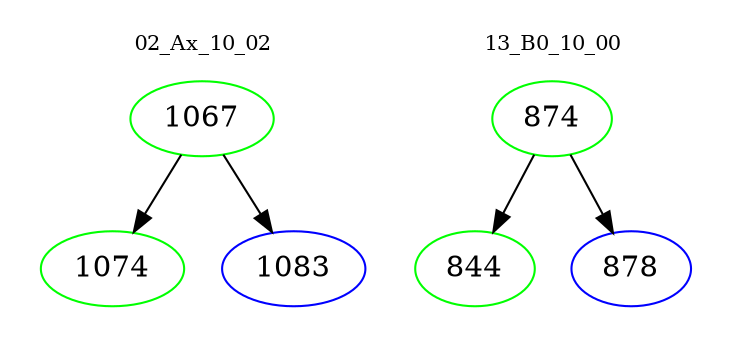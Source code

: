 digraph{
subgraph cluster_0 {
color = white
label = "02_Ax_10_02";
fontsize=10;
T0_1067 [label="1067", color="green"]
T0_1067 -> T0_1074 [color="black"]
T0_1074 [label="1074", color="green"]
T0_1067 -> T0_1083 [color="black"]
T0_1083 [label="1083", color="blue"]
}
subgraph cluster_1 {
color = white
label = "13_B0_10_00";
fontsize=10;
T1_874 [label="874", color="green"]
T1_874 -> T1_844 [color="black"]
T1_844 [label="844", color="green"]
T1_874 -> T1_878 [color="black"]
T1_878 [label="878", color="blue"]
}
}

